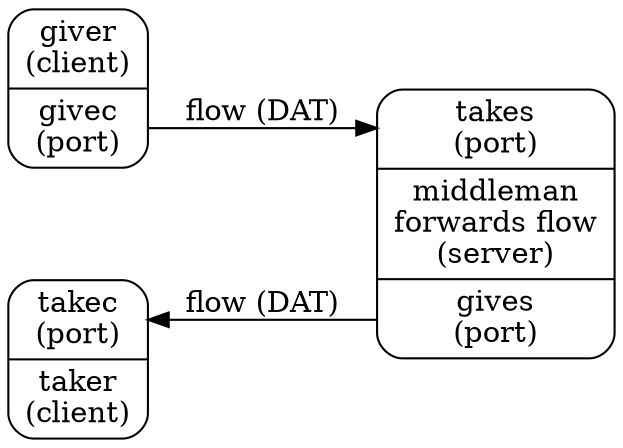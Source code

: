 digraph testzioflowlinks {
        rankdir=LR
        node[shape=Mrecord]

        giver[label="giver\n(client)|<o>givec\n(port)"]
        middleman[label="<i>takes\n(port)|middleman\nforwards flow\n(server)|<o>gives\n(port)"]
        taker[label="<i>takec\n(port)|taker\n(client)"]

        giver:o -> middleman:i [label="flow (DAT)"]
        taker:i -> middleman:o [label="flow (DAT)", dir=back]
}
